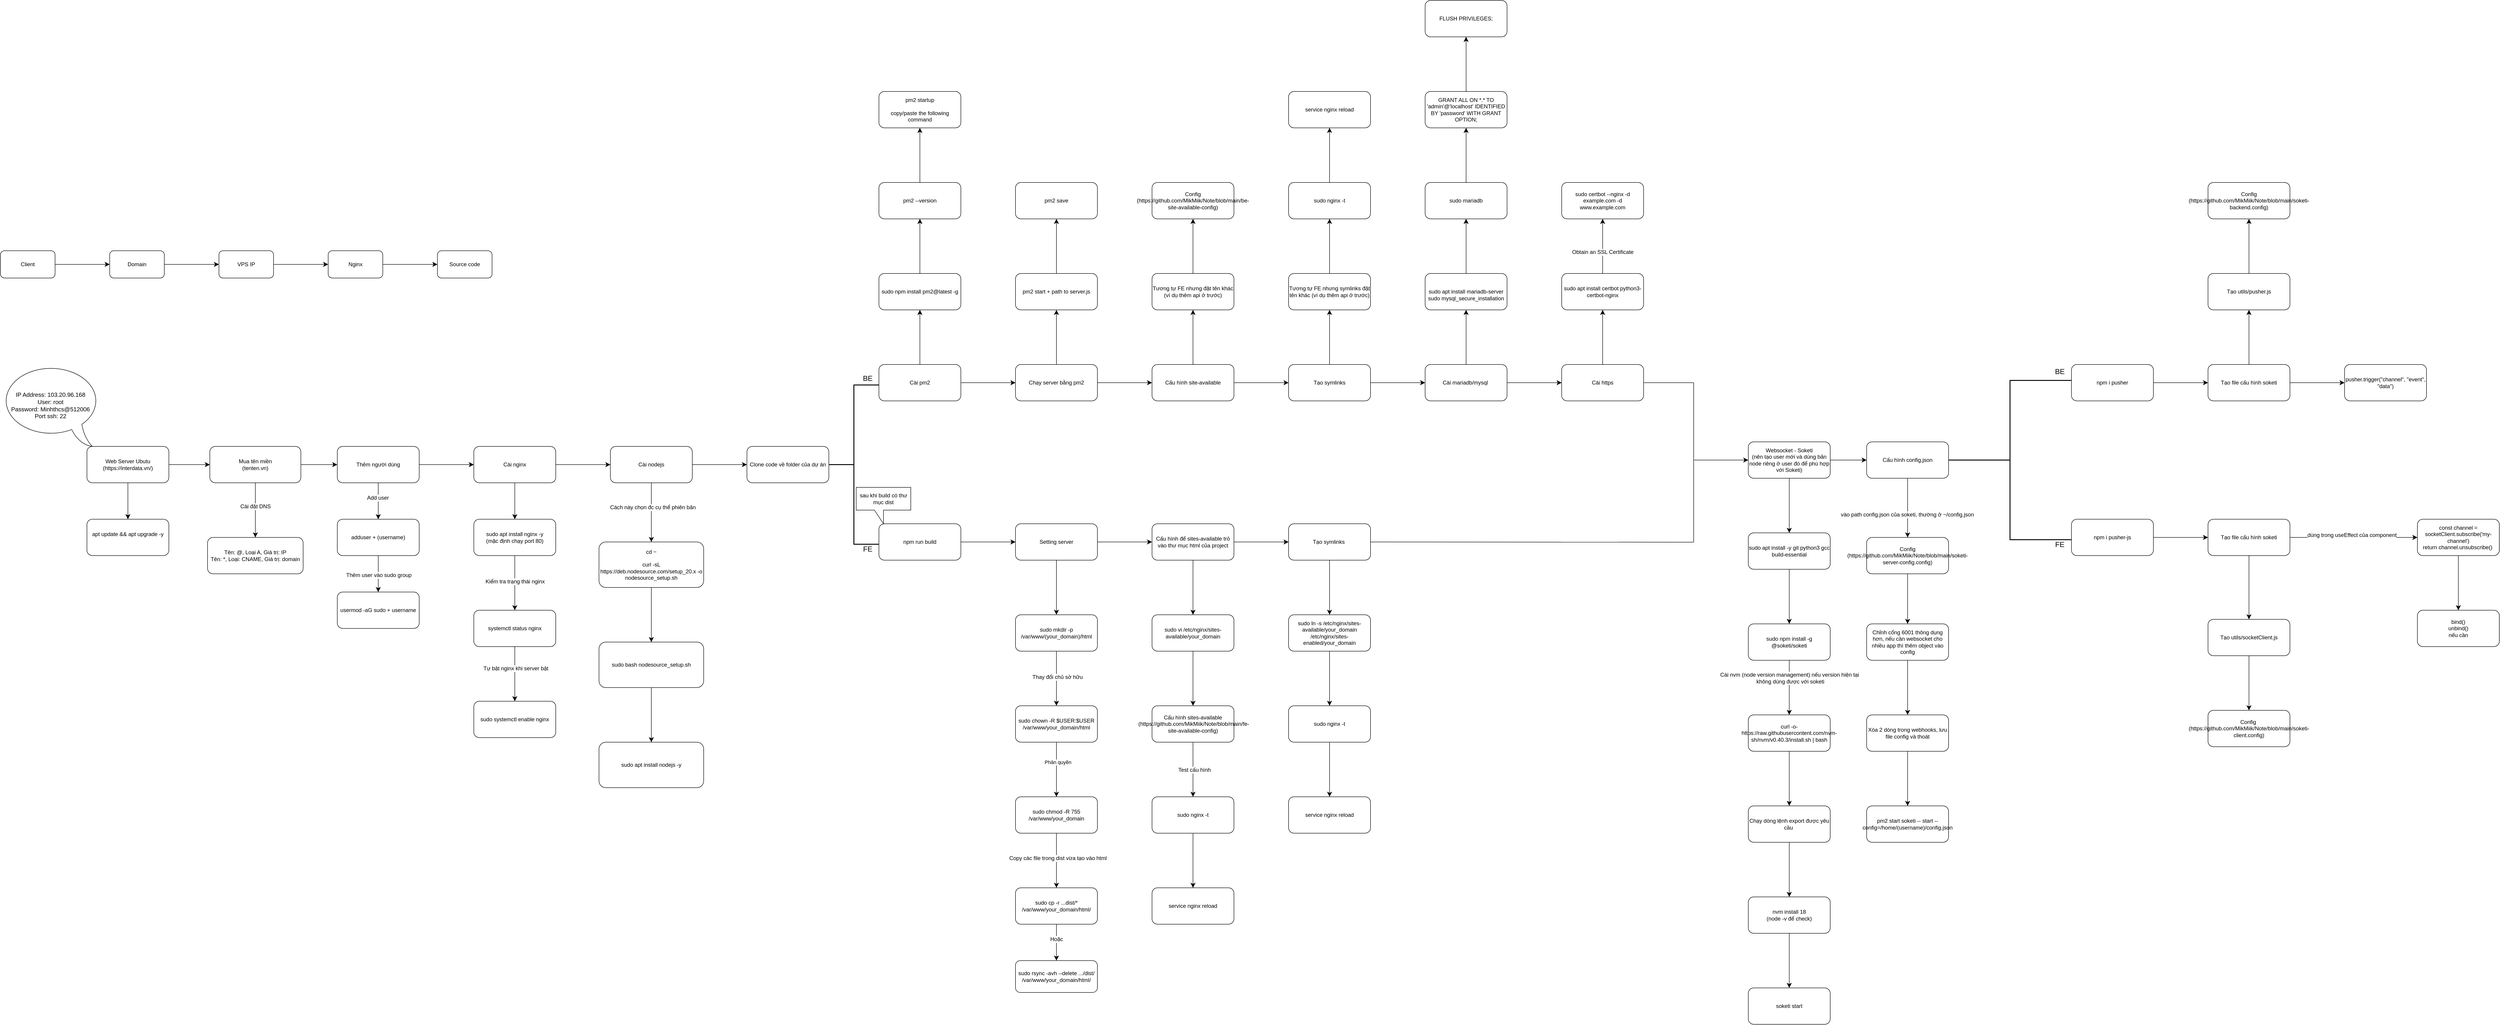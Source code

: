 <mxfile version="28.2.1">
  <diagram name="Page-1" id="KFySeo-iHbhWyOIlwdL9">
    <mxGraphModel dx="1097" dy="1709" grid="1" gridSize="10" guides="1" tooltips="1" connect="1" arrows="1" fold="1" page="1" pageScale="1" pageWidth="850" pageHeight="1100" math="0" shadow="0">
      <root>
        <mxCell id="0" />
        <mxCell id="1" parent="0" />
        <mxCell id="qXGo0zyAmWNF7QHiX-dI-6" style="edgeStyle=none;curved=1;rounded=0;orthogonalLoop=1;jettySize=auto;html=1;exitX=0;exitY=0.75;exitDx=0;exitDy=0;fontSize=12;startSize=8;endSize=8;" parent="1" edge="1">
          <mxGeometry relative="1" as="geometry">
            <mxPoint x="400" y="1570" as="sourcePoint" />
            <mxPoint x="400" y="1570" as="targetPoint" />
          </mxGeometry>
        </mxCell>
        <mxCell id="qXGo0zyAmWNF7QHiX-dI-7" style="edgeStyle=none;curved=1;rounded=0;orthogonalLoop=1;jettySize=auto;html=1;exitX=1;exitY=0.5;exitDx=0;exitDy=0;fontSize=12;startSize=8;endSize=8;" parent="1" source="qXGo0zyAmWNF7QHiX-dI-8" target="qXGo0zyAmWNF7QHiX-dI-14" edge="1">
          <mxGeometry relative="1" as="geometry" />
        </mxCell>
        <mxCell id="qXGo0zyAmWNF7QHiX-dI-8" value="Web Server Ubutu (https://interdata.vn/)" style="rounded=1;whiteSpace=wrap;html=1;" parent="1" vertex="1">
          <mxGeometry x="350" y="820" width="180" height="80" as="geometry" />
        </mxCell>
        <mxCell id="qXGo0zyAmWNF7QHiX-dI-9" value="IP Address: 103.20.96.168&lt;br&gt;User: root&lt;br&gt;Password: Minhthcs@512006&lt;br&gt;Port ssh: 22" style="shape=mxgraph.basic.oval_callout;align=center;labelPosition=center;verticalLabelPosition=middle;verticalAlign=middle;labelBackgroundColor=none;labelBorderColor=none;textShadow=0;whiteSpace=wrap;fontFamily=Helvetica;html=1;fontSize=13;horizontal=1;flipH=1;" parent="1" vertex="1">
          <mxGeometry x="160" y="640" width="220" height="180" as="geometry" />
        </mxCell>
        <mxCell id="qXGo0zyAmWNF7QHiX-dI-10" value="apt update &amp;amp;&amp;amp; apt upgrade -y&lt;div&gt;&lt;br&gt;&lt;/div&gt;" style="whiteSpace=wrap;html=1;rounded=1;glass=0;shadow=0;" parent="1" vertex="1">
          <mxGeometry x="350" y="980" width="180" height="80" as="geometry" />
        </mxCell>
        <mxCell id="qXGo0zyAmWNF7QHiX-dI-11" style="edgeStyle=none;curved=1;rounded=0;orthogonalLoop=1;jettySize=auto;html=1;exitX=1;exitY=0.5;exitDx=0;exitDy=0;entryX=0;entryY=0.5;entryDx=0;entryDy=0;fontSize=12;startSize=8;endSize=8;" parent="1" source="qXGo0zyAmWNF7QHiX-dI-14" target="qXGo0zyAmWNF7QHiX-dI-27" edge="1">
          <mxGeometry relative="1" as="geometry" />
        </mxCell>
        <mxCell id="qXGo0zyAmWNF7QHiX-dI-12" value="" style="edgeStyle=none;curved=1;rounded=0;orthogonalLoop=1;jettySize=auto;html=1;fontSize=12;startSize=8;endSize=8;" parent="1" source="qXGo0zyAmWNF7QHiX-dI-14" target="qXGo0zyAmWNF7QHiX-dI-59" edge="1">
          <mxGeometry relative="1" as="geometry" />
        </mxCell>
        <mxCell id="qXGo0zyAmWNF7QHiX-dI-13" value="Cài đặt DNS" style="edgeLabel;html=1;align=center;verticalAlign=middle;resizable=0;points=[];fontSize=12;" parent="qXGo0zyAmWNF7QHiX-dI-12" vertex="1" connectable="0">
          <mxGeometry x="-0.138" relative="1" as="geometry">
            <mxPoint as="offset" />
          </mxGeometry>
        </mxCell>
        <mxCell id="qXGo0zyAmWNF7QHiX-dI-14" value="Mua tên miền&lt;div&gt;(tenten.vn)&lt;/div&gt;" style="whiteSpace=wrap;html=1;rounded=1;" parent="1" vertex="1">
          <mxGeometry x="620" y="820" width="200" height="80" as="geometry" />
        </mxCell>
        <mxCell id="qXGo0zyAmWNF7QHiX-dI-15" value="" style="edgeStyle=none;curved=1;rounded=0;orthogonalLoop=1;jettySize=auto;html=1;fontSize=12;startSize=8;endSize=8;" parent="1" source="qXGo0zyAmWNF7QHiX-dI-16" target="qXGo0zyAmWNF7QHiX-dI-18" edge="1">
          <mxGeometry relative="1" as="geometry" />
        </mxCell>
        <mxCell id="qXGo0zyAmWNF7QHiX-dI-16" value="Client" style="rounded=1;whiteSpace=wrap;html=1;" parent="1" vertex="1">
          <mxGeometry x="160" y="390" width="120" height="60" as="geometry" />
        </mxCell>
        <mxCell id="qXGo0zyAmWNF7QHiX-dI-17" value="" style="edgeStyle=none;curved=1;rounded=0;orthogonalLoop=1;jettySize=auto;html=1;fontSize=12;startSize=8;endSize=8;" parent="1" source="qXGo0zyAmWNF7QHiX-dI-18" target="qXGo0zyAmWNF7QHiX-dI-20" edge="1">
          <mxGeometry relative="1" as="geometry" />
        </mxCell>
        <mxCell id="qXGo0zyAmWNF7QHiX-dI-18" value="Domain" style="whiteSpace=wrap;html=1;rounded=1;" parent="1" vertex="1">
          <mxGeometry x="400" y="390" width="120" height="60" as="geometry" />
        </mxCell>
        <mxCell id="qXGo0zyAmWNF7QHiX-dI-19" value="" style="edgeStyle=none;curved=1;rounded=0;orthogonalLoop=1;jettySize=auto;html=1;fontSize=12;startSize=8;endSize=8;" parent="1" source="qXGo0zyAmWNF7QHiX-dI-20" target="qXGo0zyAmWNF7QHiX-dI-22" edge="1">
          <mxGeometry relative="1" as="geometry" />
        </mxCell>
        <mxCell id="qXGo0zyAmWNF7QHiX-dI-20" value="VPS IP" style="whiteSpace=wrap;html=1;rounded=1;" parent="1" vertex="1">
          <mxGeometry x="640" y="390" width="120" height="60" as="geometry" />
        </mxCell>
        <mxCell id="qXGo0zyAmWNF7QHiX-dI-21" value="" style="edgeStyle=none;curved=1;rounded=0;orthogonalLoop=1;jettySize=auto;html=1;fontSize=12;startSize=8;endSize=8;" parent="1" source="qXGo0zyAmWNF7QHiX-dI-22" target="qXGo0zyAmWNF7QHiX-dI-23" edge="1">
          <mxGeometry relative="1" as="geometry" />
        </mxCell>
        <mxCell id="qXGo0zyAmWNF7QHiX-dI-22" value="Nginx" style="whiteSpace=wrap;html=1;rounded=1;" parent="1" vertex="1">
          <mxGeometry x="880" y="390" width="120" height="60" as="geometry" />
        </mxCell>
        <mxCell id="qXGo0zyAmWNF7QHiX-dI-23" value="Source code" style="whiteSpace=wrap;html=1;rounded=1;" parent="1" vertex="1">
          <mxGeometry x="1120" y="390" width="120" height="60" as="geometry" />
        </mxCell>
        <mxCell id="qXGo0zyAmWNF7QHiX-dI-24" value="" style="edgeStyle=none;curved=1;rounded=0;orthogonalLoop=1;jettySize=auto;html=1;fontSize=12;startSize=8;endSize=8;" parent="1" source="qXGo0zyAmWNF7QHiX-dI-27" target="qXGo0zyAmWNF7QHiX-dI-30" edge="1">
          <mxGeometry relative="1" as="geometry" />
        </mxCell>
        <mxCell id="qXGo0zyAmWNF7QHiX-dI-25" value="Add user" style="edgeLabel;html=1;align=center;verticalAlign=middle;resizable=0;points=[];fontSize=12;" parent="qXGo0zyAmWNF7QHiX-dI-24" vertex="1" connectable="0">
          <mxGeometry x="-0.17" y="-1" relative="1" as="geometry">
            <mxPoint as="offset" />
          </mxGeometry>
        </mxCell>
        <mxCell id="qXGo0zyAmWNF7QHiX-dI-26" value="" style="edgeStyle=none;curved=1;rounded=0;orthogonalLoop=1;jettySize=auto;html=1;fontSize=12;startSize=8;endSize=8;" parent="1" source="qXGo0zyAmWNF7QHiX-dI-27" target="qXGo0zyAmWNF7QHiX-dI-34" edge="1">
          <mxGeometry relative="1" as="geometry" />
        </mxCell>
        <mxCell id="qXGo0zyAmWNF7QHiX-dI-27" value="Thêm người dùng" style="rounded=1;whiteSpace=wrap;html=1;" parent="1" vertex="1">
          <mxGeometry x="900" y="820" width="180" height="80" as="geometry" />
        </mxCell>
        <mxCell id="qXGo0zyAmWNF7QHiX-dI-28" value="" style="edgeStyle=none;curved=1;rounded=0;orthogonalLoop=1;jettySize=auto;html=1;fontSize=12;startSize=8;endSize=8;" parent="1" source="qXGo0zyAmWNF7QHiX-dI-30" target="qXGo0zyAmWNF7QHiX-dI-31" edge="1">
          <mxGeometry relative="1" as="geometry" />
        </mxCell>
        <mxCell id="qXGo0zyAmWNF7QHiX-dI-29" value="Thêm user vào sudo group" style="edgeLabel;html=1;align=center;verticalAlign=middle;resizable=0;points=[];fontSize=12;" parent="qXGo0zyAmWNF7QHiX-dI-28" vertex="1" connectable="0">
          <mxGeometry x="0.077" y="1" relative="1" as="geometry">
            <mxPoint as="offset" />
          </mxGeometry>
        </mxCell>
        <mxCell id="qXGo0zyAmWNF7QHiX-dI-30" value="adduser + (username)" style="rounded=1;whiteSpace=wrap;html=1;" parent="1" vertex="1">
          <mxGeometry x="900" y="980" width="180" height="80" as="geometry" />
        </mxCell>
        <mxCell id="qXGo0zyAmWNF7QHiX-dI-31" value="usermod -aG sudo + username" style="rounded=1;whiteSpace=wrap;html=1;" parent="1" vertex="1">
          <mxGeometry x="900" y="1140" width="180" height="80" as="geometry" />
        </mxCell>
        <mxCell id="qXGo0zyAmWNF7QHiX-dI-32" value="" style="edgeStyle=none;curved=1;rounded=0;orthogonalLoop=1;jettySize=auto;html=1;fontSize=12;startSize=8;endSize=8;" parent="1" source="qXGo0zyAmWNF7QHiX-dI-34" target="qXGo0zyAmWNF7QHiX-dI-36" edge="1">
          <mxGeometry relative="1" as="geometry" />
        </mxCell>
        <mxCell id="qXGo0zyAmWNF7QHiX-dI-33" value="" style="edgeStyle=none;curved=1;rounded=0;orthogonalLoop=1;jettySize=auto;html=1;fontSize=12;startSize=8;endSize=8;" parent="1" source="qXGo0zyAmWNF7QHiX-dI-34" target="qXGo0zyAmWNF7QHiX-dI-39" edge="1">
          <mxGeometry relative="1" as="geometry" />
        </mxCell>
        <mxCell id="qXGo0zyAmWNF7QHiX-dI-34" value="Cài nginx" style="rounded=1;whiteSpace=wrap;html=1;" parent="1" vertex="1">
          <mxGeometry x="1200" y="820" width="180" height="80" as="geometry" />
        </mxCell>
        <mxCell id="qXGo0zyAmWNF7QHiX-dI-35" value="" style="edgeStyle=none;curved=1;rounded=0;orthogonalLoop=1;jettySize=auto;html=1;fontSize=12;startSize=8;endSize=8;" parent="1" source="qXGo0zyAmWNF7QHiX-dI-36" target="qXGo0zyAmWNF7QHiX-dI-51" edge="1">
          <mxGeometry relative="1" as="geometry" />
        </mxCell>
        <mxCell id="Udrxpl8e12mHpJj6cbQr-1" value="Kiểm tra trạng thái nginx&amp;nbsp;" style="edgeLabel;html=1;align=center;verticalAlign=middle;resizable=0;points=[];fontSize=12;" vertex="1" connectable="0" parent="qXGo0zyAmWNF7QHiX-dI-35">
          <mxGeometry x="-0.053" y="2" relative="1" as="geometry">
            <mxPoint as="offset" />
          </mxGeometry>
        </mxCell>
        <mxCell id="qXGo0zyAmWNF7QHiX-dI-36" value="sudo apt install nginx -y&lt;br&gt;(mặc định chạy port 80)" style="rounded=1;whiteSpace=wrap;html=1;" parent="1" vertex="1">
          <mxGeometry x="1200" y="980" width="180" height="80" as="geometry" />
        </mxCell>
        <mxCell id="qXGo0zyAmWNF7QHiX-dI-37" value="" style="edgeStyle=none;curved=1;rounded=0;orthogonalLoop=1;jettySize=auto;html=1;fontSize=12;startSize=8;endSize=8;" parent="1" source="qXGo0zyAmWNF7QHiX-dI-39" target="qXGo0zyAmWNF7QHiX-dI-42" edge="1">
          <mxGeometry relative="1" as="geometry" />
        </mxCell>
        <mxCell id="Udrxpl8e12mHpJj6cbQr-3" value="Cách này chọn đc cụ thể phiên bản" style="edgeLabel;html=1;align=center;verticalAlign=middle;resizable=0;points=[];fontSize=12;" vertex="1" connectable="0" parent="qXGo0zyAmWNF7QHiX-dI-37">
          <mxGeometry x="-0.178" y="3" relative="1" as="geometry">
            <mxPoint as="offset" />
          </mxGeometry>
        </mxCell>
        <mxCell id="qXGo0zyAmWNF7QHiX-dI-38" value="" style="edgeStyle=none;curved=1;rounded=0;orthogonalLoop=1;jettySize=auto;html=1;fontSize=12;startSize=8;endSize=8;" parent="1" source="qXGo0zyAmWNF7QHiX-dI-39" target="qXGo0zyAmWNF7QHiX-dI-46" edge="1">
          <mxGeometry relative="1" as="geometry" />
        </mxCell>
        <mxCell id="qXGo0zyAmWNF7QHiX-dI-39" value="Cài nodejs" style="rounded=1;whiteSpace=wrap;html=1;" parent="1" vertex="1">
          <mxGeometry x="1500" y="820" width="180" height="80" as="geometry" />
        </mxCell>
        <mxCell id="qXGo0zyAmWNF7QHiX-dI-40" style="edgeStyle=none;curved=1;rounded=0;orthogonalLoop=1;jettySize=auto;html=1;exitX=0.5;exitY=1;exitDx=0;exitDy=0;fontSize=12;startSize=8;endSize=8;entryX=0.5;entryY=0;entryDx=0;entryDy=0;" parent="1" source="qXGo0zyAmWNF7QHiX-dI-8" target="qXGo0zyAmWNF7QHiX-dI-10" edge="1">
          <mxGeometry relative="1" as="geometry">
            <mxPoint x="437" y="942" as="targetPoint" />
          </mxGeometry>
        </mxCell>
        <mxCell id="qXGo0zyAmWNF7QHiX-dI-41" value="" style="edgeStyle=none;curved=1;rounded=0;orthogonalLoop=1;jettySize=auto;html=1;fontSize=12;startSize=8;endSize=8;" parent="1" source="qXGo0zyAmWNF7QHiX-dI-42" target="qXGo0zyAmWNF7QHiX-dI-44" edge="1">
          <mxGeometry relative="1" as="geometry" />
        </mxCell>
        <mxCell id="qXGo0zyAmWNF7QHiX-dI-42" value="cd ~&#xa;&#xa;curl -sL https://deb.nodesource.com/setup_20.x -o nodesource_setup.sh" style="rounded=1;html=1;whiteSpace=wrap;align=center;verticalAlign=middle;" parent="1" vertex="1">
          <mxGeometry x="1475" y="1030" width="230" height="100" as="geometry" />
        </mxCell>
        <mxCell id="qXGo0zyAmWNF7QHiX-dI-43" value="" style="edgeStyle=none;curved=1;rounded=0;orthogonalLoop=1;jettySize=auto;html=1;fontSize=12;startSize=8;endSize=8;" parent="1" source="qXGo0zyAmWNF7QHiX-dI-44" target="qXGo0zyAmWNF7QHiX-dI-45" edge="1">
          <mxGeometry relative="1" as="geometry" />
        </mxCell>
        <mxCell id="qXGo0zyAmWNF7QHiX-dI-44" value="sudo bash nodesource_setup.sh" style="rounded=1;html=1;whiteSpace=wrap;align=center;verticalAlign=middle;" parent="1" vertex="1">
          <mxGeometry x="1475" y="1250" width="230" height="100" as="geometry" />
        </mxCell>
        <mxCell id="qXGo0zyAmWNF7QHiX-dI-45" value="sudo apt install nodejs -y" style="rounded=1;html=1;whiteSpace=wrap;align=center;verticalAlign=middle;" parent="1" vertex="1">
          <mxGeometry x="1475" y="1470" width="230" height="100" as="geometry" />
        </mxCell>
        <mxCell id="qXGo0zyAmWNF7QHiX-dI-46" value="Clone code về folder của dự án" style="rounded=1;whiteSpace=wrap;html=1;" parent="1" vertex="1">
          <mxGeometry x="1800" y="820" width="180" height="80" as="geometry" />
        </mxCell>
        <mxCell id="qXGo0zyAmWNF7QHiX-dI-47" value="" style="edgeStyle=none;curved=1;rounded=0;orthogonalLoop=1;jettySize=auto;html=1;fontSize=12;startSize=8;endSize=8;" parent="1" source="qXGo0zyAmWNF7QHiX-dI-48" target="qXGo0zyAmWNF7QHiX-dI-55" edge="1">
          <mxGeometry relative="1" as="geometry" />
        </mxCell>
        <mxCell id="qXGo0zyAmWNF7QHiX-dI-48" value="npm run build" style="rounded=1;whiteSpace=wrap;html=1;" parent="1" vertex="1">
          <mxGeometry x="2090" y="990" width="180" height="80" as="geometry" />
        </mxCell>
        <mxCell id="qXGo0zyAmWNF7QHiX-dI-49" value="sau khi build có thư mục dist" style="shape=callout;whiteSpace=wrap;html=1;perimeter=calloutPerimeter;flipH=1;" parent="1" vertex="1">
          <mxGeometry x="2040" y="910" width="120" height="80" as="geometry" />
        </mxCell>
        <mxCell id="qXGo0zyAmWNF7QHiX-dI-50" value="" style="edgeStyle=none;curved=1;rounded=0;orthogonalLoop=1;jettySize=auto;html=1;fontSize=12;startSize=8;endSize=8;" parent="1" source="qXGo0zyAmWNF7QHiX-dI-51" target="qXGo0zyAmWNF7QHiX-dI-52" edge="1">
          <mxGeometry relative="1" as="geometry" />
        </mxCell>
        <mxCell id="Udrxpl8e12mHpJj6cbQr-2" value="Tự bật nginx khi server bật" style="edgeLabel;html=1;align=center;verticalAlign=middle;resizable=0;points=[];fontSize=12;" vertex="1" connectable="0" parent="qXGo0zyAmWNF7QHiX-dI-50">
          <mxGeometry x="-0.197" y="2" relative="1" as="geometry">
            <mxPoint as="offset" />
          </mxGeometry>
        </mxCell>
        <mxCell id="qXGo0zyAmWNF7QHiX-dI-51" value="systemctl status nginx" style="rounded=1;whiteSpace=wrap;html=1;" parent="1" vertex="1">
          <mxGeometry x="1200" y="1180" width="180" height="80" as="geometry" />
        </mxCell>
        <mxCell id="qXGo0zyAmWNF7QHiX-dI-52" value="sudo systemctl enable nginx" style="rounded=1;whiteSpace=wrap;html=1;" parent="1" vertex="1">
          <mxGeometry x="1200" y="1380" width="180" height="80" as="geometry" />
        </mxCell>
        <mxCell id="qXGo0zyAmWNF7QHiX-dI-53" value="" style="edgeStyle=none;curved=1;rounded=0;orthogonalLoop=1;jettySize=auto;html=1;fontSize=12;startSize=8;endSize=8;" parent="1" source="qXGo0zyAmWNF7QHiX-dI-55" target="qXGo0zyAmWNF7QHiX-dI-58" edge="1">
          <mxGeometry relative="1" as="geometry" />
        </mxCell>
        <mxCell id="qXGo0zyAmWNF7QHiX-dI-54" value="" style="edgeStyle=none;curved=1;rounded=0;orthogonalLoop=1;jettySize=auto;html=1;fontSize=12;startSize=8;endSize=8;" parent="1" source="qXGo0zyAmWNF7QHiX-dI-55" target="qXGo0zyAmWNF7QHiX-dI-71" edge="1">
          <mxGeometry relative="1" as="geometry" />
        </mxCell>
        <mxCell id="qXGo0zyAmWNF7QHiX-dI-55" value="Setting server" style="rounded=1;whiteSpace=wrap;html=1;" parent="1" vertex="1">
          <mxGeometry x="2390" y="990" width="180" height="80" as="geometry" />
        </mxCell>
        <mxCell id="qXGo0zyAmWNF7QHiX-dI-56" value="" style="edgeStyle=none;curved=1;rounded=0;orthogonalLoop=1;jettySize=auto;html=1;fontSize=12;startSize=8;endSize=8;" parent="1" source="qXGo0zyAmWNF7QHiX-dI-58" target="qXGo0zyAmWNF7QHiX-dI-62" edge="1">
          <mxGeometry relative="1" as="geometry" />
        </mxCell>
        <mxCell id="qXGo0zyAmWNF7QHiX-dI-57" value="Thay đổi chủ sở hữu" style="edgeLabel;html=1;align=center;verticalAlign=middle;resizable=0;points=[];fontSize=12;" parent="qXGo0zyAmWNF7QHiX-dI-56" vertex="1" connectable="0">
          <mxGeometry x="-0.049" y="2" relative="1" as="geometry">
            <mxPoint as="offset" />
          </mxGeometry>
        </mxCell>
        <mxCell id="qXGo0zyAmWNF7QHiX-dI-58" value="sudo mkdir -p /var/www/(your_domain)/html" style="rounded=1;whiteSpace=wrap;html=1;" parent="1" vertex="1">
          <mxGeometry x="2390" y="1190" width="180" height="80" as="geometry" />
        </mxCell>
        <mxCell id="qXGo0zyAmWNF7QHiX-dI-59" value="Tên: @, Loại A, Giá trị: IP&lt;br&gt;Tên: *, Loại: CNAME, Giá trị: domain" style="whiteSpace=wrap;html=1;rounded=1;" parent="1" vertex="1">
          <mxGeometry x="615" y="1020" width="210" height="80" as="geometry" />
        </mxCell>
        <mxCell id="qXGo0zyAmWNF7QHiX-dI-60" value="" style="edgeStyle=none;curved=1;rounded=0;orthogonalLoop=1;jettySize=auto;html=1;fontSize=12;startSize=8;endSize=8;" parent="1" source="qXGo0zyAmWNF7QHiX-dI-62" target="qXGo0zyAmWNF7QHiX-dI-65" edge="1">
          <mxGeometry relative="1" as="geometry" />
        </mxCell>
        <mxCell id="qXGo0zyAmWNF7QHiX-dI-61" value="Phân quyền" style="edgeLabel;html=1;align=center;verticalAlign=middle;resizable=0;points=[];" parent="qXGo0zyAmWNF7QHiX-dI-60" vertex="1" connectable="0">
          <mxGeometry x="-0.271" y="3" relative="1" as="geometry">
            <mxPoint as="offset" />
          </mxGeometry>
        </mxCell>
        <mxCell id="qXGo0zyAmWNF7QHiX-dI-62" value="sudo chown -R $USER:$USER /var/www/your_domain/html" style="rounded=1;whiteSpace=wrap;html=1;" parent="1" vertex="1">
          <mxGeometry x="2390" y="1390" width="180" height="80" as="geometry" />
        </mxCell>
        <mxCell id="qXGo0zyAmWNF7QHiX-dI-63" value="" style="edgeStyle=none;curved=1;rounded=0;orthogonalLoop=1;jettySize=auto;html=1;fontSize=12;startSize=8;endSize=8;" parent="1" source="qXGo0zyAmWNF7QHiX-dI-65" target="qXGo0zyAmWNF7QHiX-dI-68" edge="1">
          <mxGeometry relative="1" as="geometry" />
        </mxCell>
        <mxCell id="qXGo0zyAmWNF7QHiX-dI-64" value="Copy các file trong dist vừa tạo vào html" style="edgeLabel;html=1;align=center;verticalAlign=middle;resizable=0;points=[];fontSize=12;" parent="qXGo0zyAmWNF7QHiX-dI-63" vertex="1" connectable="0">
          <mxGeometry x="-0.093" y="3" relative="1" as="geometry">
            <mxPoint as="offset" />
          </mxGeometry>
        </mxCell>
        <mxCell id="qXGo0zyAmWNF7QHiX-dI-65" value="sudo chmod -R 755 /var/www/your_domain" style="rounded=1;whiteSpace=wrap;html=1;" parent="1" vertex="1">
          <mxGeometry x="2390" y="1590" width="180" height="80" as="geometry" />
        </mxCell>
        <mxCell id="qXGo0zyAmWNF7QHiX-dI-66" style="edgeStyle=none;curved=1;rounded=0;orthogonalLoop=1;jettySize=auto;html=1;exitX=0.5;exitY=1;exitDx=0;exitDy=0;entryX=0.5;entryY=0;entryDx=0;entryDy=0;fontSize=12;startSize=8;endSize=8;" parent="1" source="qXGo0zyAmWNF7QHiX-dI-68" target="qXGo0zyAmWNF7QHiX-dI-119" edge="1">
          <mxGeometry relative="1" as="geometry" />
        </mxCell>
        <mxCell id="qXGo0zyAmWNF7QHiX-dI-67" value="Hoặc" style="edgeLabel;html=1;align=center;verticalAlign=middle;resizable=0;points=[];fontSize=12;" parent="qXGo0zyAmWNF7QHiX-dI-66" vertex="1" connectable="0">
          <mxGeometry x="-0.19" relative="1" as="geometry">
            <mxPoint as="offset" />
          </mxGeometry>
        </mxCell>
        <mxCell id="qXGo0zyAmWNF7QHiX-dI-68" value="sudo cp -r ...dist/* /var/www/your_domain/html/" style="rounded=1;whiteSpace=wrap;html=1;" parent="1" vertex="1">
          <mxGeometry x="2390" y="1790" width="180" height="80" as="geometry" />
        </mxCell>
        <mxCell id="qXGo0zyAmWNF7QHiX-dI-69" value="" style="edgeStyle=none;curved=1;rounded=0;orthogonalLoop=1;jettySize=auto;html=1;fontSize=12;startSize=8;endSize=8;" parent="1" source="qXGo0zyAmWNF7QHiX-dI-71" target="qXGo0zyAmWNF7QHiX-dI-73" edge="1">
          <mxGeometry relative="1" as="geometry" />
        </mxCell>
        <mxCell id="qXGo0zyAmWNF7QHiX-dI-70" value="" style="edgeStyle=none;curved=1;rounded=0;orthogonalLoop=1;jettySize=auto;html=1;fontSize=12;startSize=8;endSize=8;" parent="1" source="qXGo0zyAmWNF7QHiX-dI-71" target="qXGo0zyAmWNF7QHiX-dI-81" edge="1">
          <mxGeometry relative="1" as="geometry" />
        </mxCell>
        <mxCell id="qXGo0zyAmWNF7QHiX-dI-71" value="Cấu hình để sites-available trỏ vào thư mục html của project" style="rounded=1;whiteSpace=wrap;html=1;" parent="1" vertex="1">
          <mxGeometry x="2690" y="990" width="180" height="80" as="geometry" />
        </mxCell>
        <mxCell id="qXGo0zyAmWNF7QHiX-dI-72" value="" style="edgeStyle=none;curved=1;rounded=0;orthogonalLoop=1;jettySize=auto;html=1;fontSize=12;startSize=8;endSize=8;" parent="1" source="qXGo0zyAmWNF7QHiX-dI-73" target="qXGo0zyAmWNF7QHiX-dI-76" edge="1">
          <mxGeometry relative="1" as="geometry" />
        </mxCell>
        <mxCell id="qXGo0zyAmWNF7QHiX-dI-73" value="sudo vi /etc/nginx/sites-available/your_domain" style="rounded=1;whiteSpace=wrap;html=1;" parent="1" vertex="1">
          <mxGeometry x="2690" y="1190" width="180" height="80" as="geometry" />
        </mxCell>
        <mxCell id="qXGo0zyAmWNF7QHiX-dI-74" value="" style="edgeStyle=none;curved=1;rounded=0;orthogonalLoop=1;jettySize=auto;html=1;fontSize=12;startSize=8;endSize=8;" parent="1" source="qXGo0zyAmWNF7QHiX-dI-76" target="qXGo0zyAmWNF7QHiX-dI-78" edge="1">
          <mxGeometry relative="1" as="geometry" />
        </mxCell>
        <mxCell id="qXGo0zyAmWNF7QHiX-dI-75" value="Test cấu hình" style="edgeLabel;html=1;align=center;verticalAlign=middle;resizable=0;points=[];fontSize=12;" parent="qXGo0zyAmWNF7QHiX-dI-74" vertex="1" connectable="0">
          <mxGeometry x="0.018" y="3" relative="1" as="geometry">
            <mxPoint as="offset" />
          </mxGeometry>
        </mxCell>
        <mxCell id="qXGo0zyAmWNF7QHiX-dI-77" value="" style="edgeStyle=none;curved=1;rounded=0;orthogonalLoop=1;jettySize=auto;html=1;fontSize=12;startSize=8;endSize=8;" parent="1" source="qXGo0zyAmWNF7QHiX-dI-78" target="qXGo0zyAmWNF7QHiX-dI-79" edge="1">
          <mxGeometry relative="1" as="geometry" />
        </mxCell>
        <mxCell id="qXGo0zyAmWNF7QHiX-dI-78" value="sudo nginx -t" style="rounded=1;whiteSpace=wrap;html=1;" parent="1" vertex="1">
          <mxGeometry x="2690" y="1590" width="180" height="80" as="geometry" />
        </mxCell>
        <mxCell id="qXGo0zyAmWNF7QHiX-dI-79" value="service nginx reload" style="rounded=1;whiteSpace=wrap;html=1;" parent="1" vertex="1">
          <mxGeometry x="2690" y="1790" width="180" height="80" as="geometry" />
        </mxCell>
        <mxCell id="qXGo0zyAmWNF7QHiX-dI-80" value="" style="edgeStyle=none;curved=1;rounded=0;orthogonalLoop=1;jettySize=auto;html=1;fontSize=12;startSize=8;endSize=8;" parent="1" source="qXGo0zyAmWNF7QHiX-dI-81" target="qXGo0zyAmWNF7QHiX-dI-83" edge="1">
          <mxGeometry relative="1" as="geometry" />
        </mxCell>
        <mxCell id="Udrxpl8e12mHpJj6cbQr-22" style="edgeStyle=none;curved=1;rounded=0;orthogonalLoop=1;jettySize=auto;html=1;exitX=1;exitY=0.5;exitDx=0;exitDy=0;fontSize=12;startSize=8;endSize=8;endArrow=none;endFill=0;" edge="1" parent="1" source="qXGo0zyAmWNF7QHiX-dI-81">
          <mxGeometry relative="1" as="geometry">
            <mxPoint x="3880" y="1030.538" as="targetPoint" />
          </mxGeometry>
        </mxCell>
        <mxCell id="qXGo0zyAmWNF7QHiX-dI-81" value="Tạo symlinks " style="rounded=1;whiteSpace=wrap;html=1;" parent="1" vertex="1">
          <mxGeometry x="2990" y="990" width="180" height="80" as="geometry" />
        </mxCell>
        <mxCell id="qXGo0zyAmWNF7QHiX-dI-82" value="" style="edgeStyle=none;curved=1;rounded=0;orthogonalLoop=1;jettySize=auto;html=1;fontSize=12;startSize=8;endSize=8;" parent="1" source="qXGo0zyAmWNF7QHiX-dI-83" target="qXGo0zyAmWNF7QHiX-dI-85" edge="1">
          <mxGeometry relative="1" as="geometry" />
        </mxCell>
        <mxCell id="qXGo0zyAmWNF7QHiX-dI-83" value="sudo ln -s /etc/nginx/sites-available/your_domain /etc/nginx/sites-enabled/your_domain" style="rounded=1;whiteSpace=wrap;html=1;" parent="1" vertex="1">
          <mxGeometry x="2990" y="1190" width="180" height="80" as="geometry" />
        </mxCell>
        <mxCell id="qXGo0zyAmWNF7QHiX-dI-84" value="" style="edgeStyle=none;curved=1;rounded=0;orthogonalLoop=1;jettySize=auto;html=1;fontSize=12;startSize=8;endSize=8;" parent="1" source="qXGo0zyAmWNF7QHiX-dI-85" target="qXGo0zyAmWNF7QHiX-dI-86" edge="1">
          <mxGeometry relative="1" as="geometry" />
        </mxCell>
        <mxCell id="qXGo0zyAmWNF7QHiX-dI-85" value="sudo nginx -t" style="rounded=1;whiteSpace=wrap;html=1;" parent="1" vertex="1">
          <mxGeometry x="2990" y="1390" width="180" height="80" as="geometry" />
        </mxCell>
        <mxCell id="qXGo0zyAmWNF7QHiX-dI-86" value="service nginx reload" style="rounded=1;whiteSpace=wrap;html=1;" parent="1" vertex="1">
          <mxGeometry x="2990" y="1590" width="180" height="80" as="geometry" />
        </mxCell>
        <mxCell id="qXGo0zyAmWNF7QHiX-dI-87" value="" style="edgeStyle=none;curved=1;rounded=0;orthogonalLoop=1;jettySize=auto;html=1;fontSize=12;startSize=8;endSize=8;" parent="1" source="qXGo0zyAmWNF7QHiX-dI-89" target="qXGo0zyAmWNF7QHiX-dI-94" edge="1">
          <mxGeometry relative="1" as="geometry" />
        </mxCell>
        <mxCell id="qXGo0zyAmWNF7QHiX-dI-88" value="" style="edgeStyle=none;curved=1;rounded=0;orthogonalLoop=1;jettySize=auto;html=1;fontSize=12;startSize=8;endSize=8;" parent="1" source="qXGo0zyAmWNF7QHiX-dI-89" target="qXGo0zyAmWNF7QHiX-dI-100" edge="1">
          <mxGeometry relative="1" as="geometry" />
        </mxCell>
        <mxCell id="qXGo0zyAmWNF7QHiX-dI-89" value="Cài pm2" style="rounded=1;whiteSpace=wrap;html=1;" parent="1" vertex="1">
          <mxGeometry x="2090" y="640" width="180" height="80" as="geometry" />
        </mxCell>
        <mxCell id="qXGo0zyAmWNF7QHiX-dI-90" value="" style="strokeWidth=2;html=1;shape=mxgraph.flowchart.annotation_2;align=left;labelPosition=right;pointerEvents=1;" parent="1" vertex="1">
          <mxGeometry x="1980" y="685" width="110" height="350" as="geometry" />
        </mxCell>
        <mxCell id="qXGo0zyAmWNF7QHiX-dI-91" value="BE" style="text;html=1;align=center;verticalAlign=middle;resizable=0;points=[];autosize=1;strokeColor=none;fillColor=none;fontSize=16;" parent="1" vertex="1">
          <mxGeometry x="2045" y="655" width="40" height="30" as="geometry" />
        </mxCell>
        <mxCell id="qXGo0zyAmWNF7QHiX-dI-92" value="FE" style="text;html=1;align=center;verticalAlign=middle;resizable=0;points=[];autosize=1;strokeColor=none;fillColor=none;fontSize=16;" parent="1" vertex="1">
          <mxGeometry x="2045" y="1030" width="40" height="30" as="geometry" />
        </mxCell>
        <mxCell id="qXGo0zyAmWNF7QHiX-dI-93" value="" style="edgeStyle=none;curved=1;rounded=0;orthogonalLoop=1;jettySize=auto;html=1;fontSize=12;startSize=8;endSize=8;" parent="1" source="qXGo0zyAmWNF7QHiX-dI-94" target="qXGo0zyAmWNF7QHiX-dI-96" edge="1">
          <mxGeometry relative="1" as="geometry" />
        </mxCell>
        <mxCell id="qXGo0zyAmWNF7QHiX-dI-94" value="sudo npm install pm2@latest -g" style="rounded=1;whiteSpace=wrap;html=1;" parent="1" vertex="1">
          <mxGeometry x="2090" y="440" width="180" height="80" as="geometry" />
        </mxCell>
        <mxCell id="qXGo0zyAmWNF7QHiX-dI-95" value="" style="edgeStyle=none;curved=1;rounded=0;orthogonalLoop=1;jettySize=auto;html=1;fontSize=12;startSize=8;endSize=8;" parent="1" source="qXGo0zyAmWNF7QHiX-dI-96" target="qXGo0zyAmWNF7QHiX-dI-97" edge="1">
          <mxGeometry relative="1" as="geometry" />
        </mxCell>
        <mxCell id="qXGo0zyAmWNF7QHiX-dI-96" value="pm2 --version" style="rounded=1;whiteSpace=wrap;html=1;" parent="1" vertex="1">
          <mxGeometry x="2090" y="240" width="180" height="80" as="geometry" />
        </mxCell>
        <mxCell id="qXGo0zyAmWNF7QHiX-dI-97" value="pm2 startup&lt;br&gt;&lt;br&gt;copy/paste the following command" style="rounded=1;whiteSpace=wrap;html=1;" parent="1" vertex="1">
          <mxGeometry x="2090" y="40" width="180" height="80" as="geometry" />
        </mxCell>
        <mxCell id="qXGo0zyAmWNF7QHiX-dI-98" value="" style="edgeStyle=none;curved=1;rounded=0;orthogonalLoop=1;jettySize=auto;html=1;fontSize=12;startSize=8;endSize=8;" parent="1" source="qXGo0zyAmWNF7QHiX-dI-100" target="qXGo0zyAmWNF7QHiX-dI-102" edge="1">
          <mxGeometry relative="1" as="geometry" />
        </mxCell>
        <mxCell id="qXGo0zyAmWNF7QHiX-dI-99" value="" style="edgeStyle=none;curved=1;rounded=0;orthogonalLoop=1;jettySize=auto;html=1;fontSize=12;startSize=8;endSize=8;" parent="1" source="qXGo0zyAmWNF7QHiX-dI-100" target="qXGo0zyAmWNF7QHiX-dI-105" edge="1">
          <mxGeometry relative="1" as="geometry" />
        </mxCell>
        <mxCell id="qXGo0zyAmWNF7QHiX-dI-100" value="Chạy server bằng pm2" style="rounded=1;whiteSpace=wrap;html=1;" parent="1" vertex="1">
          <mxGeometry x="2390" y="640" width="180" height="80" as="geometry" />
        </mxCell>
        <mxCell id="qXGo0zyAmWNF7QHiX-dI-101" value="" style="edgeStyle=none;curved=1;rounded=0;orthogonalLoop=1;jettySize=auto;html=1;fontSize=12;startSize=8;endSize=8;" parent="1" source="qXGo0zyAmWNF7QHiX-dI-102" target="qXGo0zyAmWNF7QHiX-dI-106" edge="1">
          <mxGeometry relative="1" as="geometry" />
        </mxCell>
        <mxCell id="qXGo0zyAmWNF7QHiX-dI-102" value="pm2 start + path to server.js" style="rounded=1;whiteSpace=wrap;html=1;" parent="1" vertex="1">
          <mxGeometry x="2390" y="440" width="180" height="80" as="geometry" />
        </mxCell>
        <mxCell id="qXGo0zyAmWNF7QHiX-dI-103" value="" style="edgeStyle=none;curved=1;rounded=0;orthogonalLoop=1;jettySize=auto;html=1;fontSize=12;startSize=8;endSize=8;" parent="1" source="qXGo0zyAmWNF7QHiX-dI-105" target="qXGo0zyAmWNF7QHiX-dI-108" edge="1">
          <mxGeometry relative="1" as="geometry" />
        </mxCell>
        <mxCell id="qXGo0zyAmWNF7QHiX-dI-104" value="" style="edgeStyle=none;curved=1;rounded=0;orthogonalLoop=1;jettySize=auto;html=1;fontSize=12;startSize=8;endSize=8;" parent="1" source="qXGo0zyAmWNF7QHiX-dI-105" target="qXGo0zyAmWNF7QHiX-dI-112" edge="1">
          <mxGeometry relative="1" as="geometry" />
        </mxCell>
        <mxCell id="qXGo0zyAmWNF7QHiX-dI-105" value="Cấu hình site-available" style="rounded=1;whiteSpace=wrap;html=1;" parent="1" vertex="1">
          <mxGeometry x="2690" y="640" width="180" height="80" as="geometry" />
        </mxCell>
        <mxCell id="qXGo0zyAmWNF7QHiX-dI-106" value="pm2 save" style="rounded=1;whiteSpace=wrap;html=1;" parent="1" vertex="1">
          <mxGeometry x="2390" y="240" width="180" height="80" as="geometry" />
        </mxCell>
        <mxCell id="qXGo0zyAmWNF7QHiX-dI-107" value="" style="edgeStyle=none;curved=1;rounded=0;orthogonalLoop=1;jettySize=auto;html=1;fontSize=12;startSize=8;endSize=8;" parent="1" source="qXGo0zyAmWNF7QHiX-dI-108" target="qXGo0zyAmWNF7QHiX-dI-109" edge="1">
          <mxGeometry relative="1" as="geometry" />
        </mxCell>
        <mxCell id="qXGo0zyAmWNF7QHiX-dI-108" value="Tương tự FE nhưng đặt tên khác (ví dụ thêm api ở trước)" style="rounded=1;whiteSpace=wrap;html=1;" parent="1" vertex="1">
          <mxGeometry x="2690" y="440" width="180" height="80" as="geometry" />
        </mxCell>
        <mxCell id="qXGo0zyAmWNF7QHiX-dI-109" value="Config (https://github.com/MikMiik/Note/blob/main/be-site-available-config)" style="rounded=1;whiteSpace=wrap;html=1;" parent="1" vertex="1">
          <mxGeometry x="2690" y="240" width="180" height="80" as="geometry" />
        </mxCell>
        <mxCell id="qXGo0zyAmWNF7QHiX-dI-110" style="edgeStyle=none;curved=1;rounded=0;orthogonalLoop=1;jettySize=auto;html=1;exitX=0.5;exitY=0;exitDx=0;exitDy=0;entryX=0.5;entryY=1;entryDx=0;entryDy=0;fontSize=12;startSize=8;endSize=8;" parent="1" source="qXGo0zyAmWNF7QHiX-dI-112" target="qXGo0zyAmWNF7QHiX-dI-114" edge="1">
          <mxGeometry relative="1" as="geometry" />
        </mxCell>
        <mxCell id="qXGo0zyAmWNF7QHiX-dI-111" value="" style="edgeStyle=none;curved=1;rounded=0;orthogonalLoop=1;jettySize=auto;html=1;fontSize=12;startSize=8;endSize=8;" parent="1" source="qXGo0zyAmWNF7QHiX-dI-112" target="qXGo0zyAmWNF7QHiX-dI-118" edge="1">
          <mxGeometry relative="1" as="geometry" />
        </mxCell>
        <mxCell id="qXGo0zyAmWNF7QHiX-dI-112" value="Tạo symlinks" style="rounded=1;whiteSpace=wrap;html=1;" parent="1" vertex="1">
          <mxGeometry x="2990" y="640" width="180" height="80" as="geometry" />
        </mxCell>
        <mxCell id="qXGo0zyAmWNF7QHiX-dI-113" value="" style="edgeStyle=none;curved=1;rounded=0;orthogonalLoop=1;jettySize=auto;html=1;fontSize=12;startSize=8;endSize=8;" parent="1" source="qXGo0zyAmWNF7QHiX-dI-114" target="qXGo0zyAmWNF7QHiX-dI-116" edge="1">
          <mxGeometry relative="1" as="geometry" />
        </mxCell>
        <mxCell id="qXGo0zyAmWNF7QHiX-dI-114" value="Tương tự FE nhưng symlinks đặt tên khác (ví dụ thêm api ở trước)" style="rounded=1;whiteSpace=wrap;html=1;" parent="1" vertex="1">
          <mxGeometry x="2990" y="440" width="180" height="80" as="geometry" />
        </mxCell>
        <mxCell id="qXGo0zyAmWNF7QHiX-dI-115" value="" style="edgeStyle=none;curved=1;rounded=0;orthogonalLoop=1;jettySize=auto;html=1;fontSize=12;startSize=8;endSize=8;" parent="1" source="qXGo0zyAmWNF7QHiX-dI-116" target="qXGo0zyAmWNF7QHiX-dI-117" edge="1">
          <mxGeometry relative="1" as="geometry" />
        </mxCell>
        <mxCell id="qXGo0zyAmWNF7QHiX-dI-116" value="sudo nginx -t" style="rounded=1;whiteSpace=wrap;html=1;" parent="1" vertex="1">
          <mxGeometry x="2990" y="240" width="180" height="80" as="geometry" />
        </mxCell>
        <mxCell id="qXGo0zyAmWNF7QHiX-dI-117" value="service nginx reload" style="rounded=1;whiteSpace=wrap;html=1;" parent="1" vertex="1">
          <mxGeometry x="2990" y="40" width="180" height="80" as="geometry" />
        </mxCell>
        <mxCell id="Udrxpl8e12mHpJj6cbQr-6" value="" style="edgeStyle=none;curved=1;rounded=0;orthogonalLoop=1;jettySize=auto;html=1;fontSize=12;startSize=8;endSize=8;" edge="1" parent="1" source="qXGo0zyAmWNF7QHiX-dI-118" target="Udrxpl8e12mHpJj6cbQr-5">
          <mxGeometry relative="1" as="geometry" />
        </mxCell>
        <mxCell id="Udrxpl8e12mHpJj6cbQr-14" value="" style="edgeStyle=none;curved=1;rounded=0;orthogonalLoop=1;jettySize=auto;html=1;fontSize=12;startSize=8;endSize=8;" edge="1" parent="1" source="qXGo0zyAmWNF7QHiX-dI-118" target="Udrxpl8e12mHpJj6cbQr-13">
          <mxGeometry relative="1" as="geometry" />
        </mxCell>
        <mxCell id="qXGo0zyAmWNF7QHiX-dI-118" value="Cài mariadb/mysql&amp;nbsp;" style="rounded=1;whiteSpace=wrap;html=1;" parent="1" vertex="1">
          <mxGeometry x="3290" y="640" width="180" height="80" as="geometry" />
        </mxCell>
        <mxCell id="qXGo0zyAmWNF7QHiX-dI-119" value="sudo rsync -avh --delete .../dist/ /var/www/your_domain/html/" style="whiteSpace=wrap;html=1;rounded=1;" parent="1" vertex="1">
          <mxGeometry x="2390" y="1950" width="180" height="70" as="geometry" />
        </mxCell>
        <mxCell id="qXGo0zyAmWNF7QHiX-dI-76" value="Cấu hình sites-available&lt;br&gt;&amp;nbsp;(https://github.com/MikMiik/Note/blob/main/fe-site-available-config)" style="rounded=1;fillColor=default;html=1;whiteSpace=wrap;" parent="1" vertex="1">
          <mxGeometry x="2690" y="1390" width="180" height="80" as="geometry" />
        </mxCell>
        <mxCell id="Udrxpl8e12mHpJj6cbQr-8" value="" style="edgeStyle=none;curved=1;rounded=0;orthogonalLoop=1;jettySize=auto;html=1;fontSize=12;startSize=8;endSize=8;" edge="1" parent="1" source="Udrxpl8e12mHpJj6cbQr-5" target="Udrxpl8e12mHpJj6cbQr-7">
          <mxGeometry relative="1" as="geometry" />
        </mxCell>
        <mxCell id="Udrxpl8e12mHpJj6cbQr-5" value="&lt;br&gt;sudo apt install mariadb-server&lt;br&gt;sudo mysql_secure_installation" style="rounded=1;whiteSpace=wrap;html=1;" vertex="1" parent="1">
          <mxGeometry x="3290" y="440" width="180" height="80" as="geometry" />
        </mxCell>
        <mxCell id="Udrxpl8e12mHpJj6cbQr-10" value="" style="edgeStyle=none;curved=1;rounded=0;orthogonalLoop=1;jettySize=auto;html=1;fontSize=12;startSize=8;endSize=8;" edge="1" parent="1" source="Udrxpl8e12mHpJj6cbQr-7" target="Udrxpl8e12mHpJj6cbQr-9">
          <mxGeometry relative="1" as="geometry" />
        </mxCell>
        <mxCell id="Udrxpl8e12mHpJj6cbQr-7" value="sudo mariadb" style="rounded=1;whiteSpace=wrap;html=1;" vertex="1" parent="1">
          <mxGeometry x="3290" y="240" width="180" height="80" as="geometry" />
        </mxCell>
        <mxCell id="Udrxpl8e12mHpJj6cbQr-12" value="" style="edgeStyle=none;curved=1;rounded=0;orthogonalLoop=1;jettySize=auto;html=1;fontSize=12;startSize=8;endSize=8;" edge="1" parent="1" source="Udrxpl8e12mHpJj6cbQr-9" target="Udrxpl8e12mHpJj6cbQr-11">
          <mxGeometry relative="1" as="geometry" />
        </mxCell>
        <mxCell id="Udrxpl8e12mHpJj6cbQr-9" value="GRANT ALL ON *.* TO &#39;admin&#39;@&#39;localhost&#39; IDENTIFIED BY &#39;password&#39; WITH GRANT OPTION;" style="rounded=1;whiteSpace=wrap;html=1;" vertex="1" parent="1">
          <mxGeometry x="3290" y="40" width="180" height="80" as="geometry" />
        </mxCell>
        <mxCell id="Udrxpl8e12mHpJj6cbQr-11" value="FLUSH PRIVILEGES;" style="rounded=1;whiteSpace=wrap;html=1;" vertex="1" parent="1">
          <mxGeometry x="3290" y="-160" width="180" height="80" as="geometry" />
        </mxCell>
        <mxCell id="Udrxpl8e12mHpJj6cbQr-16" value="" style="edgeStyle=none;curved=1;rounded=0;orthogonalLoop=1;jettySize=auto;html=1;fontSize=12;startSize=8;endSize=8;" edge="1" parent="1" source="Udrxpl8e12mHpJj6cbQr-13" target="Udrxpl8e12mHpJj6cbQr-15">
          <mxGeometry relative="1" as="geometry" />
        </mxCell>
        <mxCell id="Udrxpl8e12mHpJj6cbQr-25" style="edgeStyle=none;curved=1;rounded=0;orthogonalLoop=1;jettySize=auto;html=1;exitX=1;exitY=0.5;exitDx=0;exitDy=0;fontSize=12;startSize=8;endSize=8;endArrow=none;endFill=0;" edge="1" parent="1" source="Udrxpl8e12mHpJj6cbQr-13">
          <mxGeometry relative="1" as="geometry">
            <mxPoint x="3880" y="680" as="targetPoint" />
          </mxGeometry>
        </mxCell>
        <mxCell id="Udrxpl8e12mHpJj6cbQr-13" value="Cài https" style="rounded=1;whiteSpace=wrap;html=1;" vertex="1" parent="1">
          <mxGeometry x="3590" y="640" width="180" height="80" as="geometry" />
        </mxCell>
        <mxCell id="Udrxpl8e12mHpJj6cbQr-18" value="" style="edgeStyle=none;curved=1;rounded=0;orthogonalLoop=1;jettySize=auto;html=1;fontSize=12;startSize=8;endSize=8;" edge="1" parent="1" source="Udrxpl8e12mHpJj6cbQr-15" target="Udrxpl8e12mHpJj6cbQr-17">
          <mxGeometry relative="1" as="geometry" />
        </mxCell>
        <mxCell id="Udrxpl8e12mHpJj6cbQr-19" value="Obtain an SSL Certificate" style="edgeLabel;html=1;align=center;verticalAlign=middle;resizable=0;points=[];fontSize=12;" vertex="1" connectable="0" parent="Udrxpl8e12mHpJj6cbQr-18">
          <mxGeometry x="-0.206" relative="1" as="geometry">
            <mxPoint as="offset" />
          </mxGeometry>
        </mxCell>
        <mxCell id="Udrxpl8e12mHpJj6cbQr-15" value="sudo apt install certbot python3-certbot-nginx" style="rounded=1;whiteSpace=wrap;html=1;" vertex="1" parent="1">
          <mxGeometry x="3590" y="440" width="180" height="80" as="geometry" />
        </mxCell>
        <mxCell id="Udrxpl8e12mHpJj6cbQr-17" value="sudo certbot --nginx -d example.com -d www.example.com" style="rounded=1;whiteSpace=wrap;html=1;" vertex="1" parent="1">
          <mxGeometry x="3590" y="240" width="180" height="80" as="geometry" />
        </mxCell>
        <mxCell id="Udrxpl8e12mHpJj6cbQr-26" value="" style="endArrow=none;html=1;rounded=0;fontSize=12;startSize=8;endSize=8;curved=1;strokeColor=default;" edge="1" parent="1">
          <mxGeometry width="50" height="50" relative="1" as="geometry">
            <mxPoint x="3880" y="1030" as="sourcePoint" />
            <mxPoint x="3880" y="680" as="targetPoint" />
          </mxGeometry>
        </mxCell>
        <mxCell id="Udrxpl8e12mHpJj6cbQr-27" value="" style="endArrow=classic;html=1;rounded=0;fontSize=12;startSize=8;endSize=8;curved=1;entryX=0;entryY=0.5;entryDx=0;entryDy=0;" edge="1" parent="1" target="Udrxpl8e12mHpJj6cbQr-28">
          <mxGeometry width="50" height="50" relative="1" as="geometry">
            <mxPoint x="3880" y="850" as="sourcePoint" />
            <mxPoint x="3930" y="850" as="targetPoint" />
          </mxGeometry>
        </mxCell>
        <mxCell id="Udrxpl8e12mHpJj6cbQr-34" value="" style="edgeStyle=none;curved=1;rounded=0;orthogonalLoop=1;jettySize=auto;html=1;fontSize=12;startSize=8;endSize=8;" edge="1" parent="1" source="Udrxpl8e12mHpJj6cbQr-28" target="Udrxpl8e12mHpJj6cbQr-33">
          <mxGeometry relative="1" as="geometry" />
        </mxCell>
        <mxCell id="Udrxpl8e12mHpJj6cbQr-68" style="edgeStyle=none;curved=1;rounded=0;orthogonalLoop=1;jettySize=auto;html=1;exitX=1;exitY=0.5;exitDx=0;exitDy=0;entryX=0;entryY=0.5;entryDx=0;entryDy=0;fontSize=12;startSize=8;endSize=8;" edge="1" parent="1" source="Udrxpl8e12mHpJj6cbQr-28" target="Udrxpl8e12mHpJj6cbQr-30">
          <mxGeometry relative="1" as="geometry" />
        </mxCell>
        <mxCell id="Udrxpl8e12mHpJj6cbQr-28" value="Websocket - Soketi&lt;br&gt;(nên tạo user mới và dùng bản node riêng ở user đó để phù hợp với Soketi)" style="rounded=1;whiteSpace=wrap;html=1;" vertex="1" parent="1">
          <mxGeometry x="4000" y="810" width="180" height="80" as="geometry" />
        </mxCell>
        <mxCell id="Udrxpl8e12mHpJj6cbQr-29" value="" style="strokeWidth=2;html=1;shape=mxgraph.flowchart.annotation_2;align=left;labelPosition=right;pointerEvents=1;" vertex="1" parent="1">
          <mxGeometry x="4440" y="675" width="270" height="350" as="geometry" />
        </mxCell>
        <mxCell id="Udrxpl8e12mHpJj6cbQr-49" value="" style="edgeStyle=none;curved=1;rounded=0;orthogonalLoop=1;jettySize=auto;html=1;fontSize=12;startSize=8;endSize=8;" edge="1" parent="1" source="Udrxpl8e12mHpJj6cbQr-30" target="Udrxpl8e12mHpJj6cbQr-48">
          <mxGeometry relative="1" as="geometry" />
        </mxCell>
        <mxCell id="Udrxpl8e12mHpJj6cbQr-50" value="vào path config.json của soketi, thường ở ~/config.json" style="edgeLabel;html=1;align=center;verticalAlign=middle;resizable=0;points=[];fontSize=12;" vertex="1" connectable="0" parent="Udrxpl8e12mHpJj6cbQr-49">
          <mxGeometry x="0.233" y="-1" relative="1" as="geometry">
            <mxPoint as="offset" />
          </mxGeometry>
        </mxCell>
        <mxCell id="Udrxpl8e12mHpJj6cbQr-30" value="Cấu hình config,json" style="rounded=1;whiteSpace=wrap;html=1;" vertex="1" parent="1">
          <mxGeometry x="4260" y="810" width="180" height="80" as="geometry" />
        </mxCell>
        <mxCell id="Udrxpl8e12mHpJj6cbQr-31" value="BE" style="text;html=1;align=center;verticalAlign=middle;resizable=0;points=[];autosize=1;strokeColor=none;fillColor=none;fontSize=16;" vertex="1" parent="1">
          <mxGeometry x="4664" y="640" width="40" height="30" as="geometry" />
        </mxCell>
        <mxCell id="Udrxpl8e12mHpJj6cbQr-32" value="FE" style="text;html=1;align=center;verticalAlign=middle;resizable=0;points=[];autosize=1;strokeColor=none;fillColor=none;fontSize=16;" vertex="1" parent="1">
          <mxGeometry x="4664" y="1020" width="40" height="30" as="geometry" />
        </mxCell>
        <mxCell id="Udrxpl8e12mHpJj6cbQr-36" value="" style="edgeStyle=none;curved=1;rounded=0;orthogonalLoop=1;jettySize=auto;html=1;fontSize=12;startSize=8;endSize=8;" edge="1" parent="1" source="Udrxpl8e12mHpJj6cbQr-33" target="Udrxpl8e12mHpJj6cbQr-35">
          <mxGeometry relative="1" as="geometry" />
        </mxCell>
        <mxCell id="Udrxpl8e12mHpJj6cbQr-33" value="sudo apt install -y git python3 gcc build-essential" style="rounded=1;whiteSpace=wrap;html=1;" vertex="1" parent="1">
          <mxGeometry x="4000" y="1010" width="180" height="80" as="geometry" />
        </mxCell>
        <mxCell id="Udrxpl8e12mHpJj6cbQr-38" value="" style="edgeStyle=none;curved=1;rounded=0;orthogonalLoop=1;jettySize=auto;html=1;fontSize=12;startSize=8;endSize=8;" edge="1" parent="1" source="Udrxpl8e12mHpJj6cbQr-35" target="Udrxpl8e12mHpJj6cbQr-37">
          <mxGeometry relative="1" as="geometry" />
        </mxCell>
        <mxCell id="Udrxpl8e12mHpJj6cbQr-39" value="Cài nvm (node version management) nếu version hiện tại&amp;nbsp;&lt;br&gt;không dùng được với soketi" style="edgeLabel;html=1;align=center;verticalAlign=middle;resizable=0;points=[];fontSize=12;" vertex="1" connectable="0" parent="Udrxpl8e12mHpJj6cbQr-38">
          <mxGeometry x="-0.354" y="2" relative="1" as="geometry">
            <mxPoint as="offset" />
          </mxGeometry>
        </mxCell>
        <mxCell id="Udrxpl8e12mHpJj6cbQr-35" value="sudo npm install -g @soketi/soketi" style="rounded=1;whiteSpace=wrap;html=1;" vertex="1" parent="1">
          <mxGeometry x="4000" y="1210" width="180" height="80" as="geometry" />
        </mxCell>
        <mxCell id="Udrxpl8e12mHpJj6cbQr-41" value="" style="edgeStyle=none;curved=1;rounded=0;orthogonalLoop=1;jettySize=auto;html=1;fontSize=12;startSize=8;endSize=8;" edge="1" parent="1" source="Udrxpl8e12mHpJj6cbQr-37" target="Udrxpl8e12mHpJj6cbQr-40">
          <mxGeometry relative="1" as="geometry" />
        </mxCell>
        <mxCell id="Udrxpl8e12mHpJj6cbQr-37" value="curl -o- https://raw.githubusercontent.com/nvm-sh/nvm/v0.40.3/install.sh | bash" style="rounded=1;whiteSpace=wrap;html=1;" vertex="1" parent="1">
          <mxGeometry x="4000" y="1410" width="180" height="80" as="geometry" />
        </mxCell>
        <mxCell id="Udrxpl8e12mHpJj6cbQr-43" value="" style="edgeStyle=none;curved=1;rounded=0;orthogonalLoop=1;jettySize=auto;html=1;fontSize=12;startSize=8;endSize=8;" edge="1" parent="1" source="Udrxpl8e12mHpJj6cbQr-40" target="Udrxpl8e12mHpJj6cbQr-42">
          <mxGeometry relative="1" as="geometry" />
        </mxCell>
        <mxCell id="Udrxpl8e12mHpJj6cbQr-40" value="Chạy dòng lệnh export được yêu cầu&amp;nbsp;" style="rounded=1;whiteSpace=wrap;html=1;" vertex="1" parent="1">
          <mxGeometry x="4000" y="1610" width="180" height="80" as="geometry" />
        </mxCell>
        <mxCell id="Udrxpl8e12mHpJj6cbQr-45" value="" style="edgeStyle=none;curved=1;rounded=0;orthogonalLoop=1;jettySize=auto;html=1;fontSize=12;startSize=8;endSize=8;" edge="1" parent="1" source="Udrxpl8e12mHpJj6cbQr-42" target="Udrxpl8e12mHpJj6cbQr-44">
          <mxGeometry relative="1" as="geometry" />
        </mxCell>
        <mxCell id="Udrxpl8e12mHpJj6cbQr-42" value="nvm install 18&lt;br&gt;(node -v để check)" style="rounded=1;whiteSpace=wrap;html=1;" vertex="1" parent="1">
          <mxGeometry x="4000" y="1810" width="180" height="80" as="geometry" />
        </mxCell>
        <mxCell id="Udrxpl8e12mHpJj6cbQr-44" value="soketi start" style="rounded=1;whiteSpace=wrap;html=1;" vertex="1" parent="1">
          <mxGeometry x="4000" y="2010" width="180" height="80" as="geometry" />
        </mxCell>
        <mxCell id="Udrxpl8e12mHpJj6cbQr-52" value="" style="edgeStyle=none;curved=1;rounded=0;orthogonalLoop=1;jettySize=auto;html=1;fontSize=12;startSize=8;endSize=8;" edge="1" parent="1" source="Udrxpl8e12mHpJj6cbQr-48" target="Udrxpl8e12mHpJj6cbQr-51">
          <mxGeometry relative="1" as="geometry" />
        </mxCell>
        <mxCell id="Udrxpl8e12mHpJj6cbQr-48" value="Config (https://github.com/MikMiik/Note/blob/main/soketi-server-config.config)" style="rounded=1;whiteSpace=wrap;html=1;" vertex="1" parent="1">
          <mxGeometry x="4260" y="1020" width="180" height="80" as="geometry" />
        </mxCell>
        <mxCell id="Udrxpl8e12mHpJj6cbQr-54" value="" style="edgeStyle=none;curved=1;rounded=0;orthogonalLoop=1;jettySize=auto;html=1;fontSize=12;startSize=8;endSize=8;" edge="1" parent="1" source="Udrxpl8e12mHpJj6cbQr-51" target="Udrxpl8e12mHpJj6cbQr-53">
          <mxGeometry relative="1" as="geometry" />
        </mxCell>
        <mxCell id="Udrxpl8e12mHpJj6cbQr-51" value="Chỉnh cổng 6001 thông dụng hơn, nếu cần websocket cho nhiều app thì thêm object vào config" style="rounded=1;whiteSpace=wrap;html=1;" vertex="1" parent="1">
          <mxGeometry x="4260" y="1210" width="180" height="80" as="geometry" />
        </mxCell>
        <mxCell id="Udrxpl8e12mHpJj6cbQr-69" style="edgeStyle=none;curved=1;rounded=0;orthogonalLoop=1;jettySize=auto;html=1;exitX=0.5;exitY=1;exitDx=0;exitDy=0;entryX=0.5;entryY=0;entryDx=0;entryDy=0;fontSize=12;startSize=8;endSize=8;" edge="1" parent="1" source="Udrxpl8e12mHpJj6cbQr-53" target="Udrxpl8e12mHpJj6cbQr-55">
          <mxGeometry relative="1" as="geometry" />
        </mxCell>
        <mxCell id="Udrxpl8e12mHpJj6cbQr-53" value="Xóa 2 dòng trong webhooks, lưu file config và thoát" style="rounded=1;whiteSpace=wrap;html=1;" vertex="1" parent="1">
          <mxGeometry x="4260" y="1410" width="180" height="80" as="geometry" />
        </mxCell>
        <mxCell id="Udrxpl8e12mHpJj6cbQr-55" value="pm2 start soketi -- start --config=/home/(username)/config.json" style="rounded=1;whiteSpace=wrap;html=1;" vertex="1" parent="1">
          <mxGeometry x="4260" y="1610" width="180" height="80" as="geometry" />
        </mxCell>
        <mxCell id="Udrxpl8e12mHpJj6cbQr-59" value="" style="edgeStyle=none;curved=1;rounded=0;orthogonalLoop=1;jettySize=auto;html=1;fontSize=12;startSize=8;endSize=8;" edge="1" parent="1" source="Udrxpl8e12mHpJj6cbQr-57" target="Udrxpl8e12mHpJj6cbQr-58">
          <mxGeometry relative="1" as="geometry" />
        </mxCell>
        <mxCell id="Udrxpl8e12mHpJj6cbQr-57" value="Tạo utils/socketClient.js" style="rounded=1;whiteSpace=wrap;html=1;" vertex="1" parent="1">
          <mxGeometry x="5010" y="1200" width="180" height="80" as="geometry" />
        </mxCell>
        <mxCell id="Udrxpl8e12mHpJj6cbQr-58" value="Config&amp;nbsp;&lt;br&gt;(https://github.com/MikMiik/Note/blob/main/soketi-client.config)" style="rounded=1;whiteSpace=wrap;html=1;" vertex="1" parent="1">
          <mxGeometry x="5010" y="1400" width="180" height="80" as="geometry" />
        </mxCell>
        <mxCell id="Udrxpl8e12mHpJj6cbQr-63" value="" style="edgeStyle=none;curved=1;rounded=0;orthogonalLoop=1;jettySize=auto;html=1;fontSize=12;startSize=8;endSize=8;" edge="1" parent="1" source="Udrxpl8e12mHpJj6cbQr-61" target="Udrxpl8e12mHpJj6cbQr-62">
          <mxGeometry relative="1" as="geometry" />
        </mxCell>
        <mxCell id="Udrxpl8e12mHpJj6cbQr-61" value="npm i pusher-js" style="rounded=1;whiteSpace=wrap;html=1;" vertex="1" parent="1">
          <mxGeometry x="4710" y="980" width="180" height="80" as="geometry" />
        </mxCell>
        <mxCell id="Udrxpl8e12mHpJj6cbQr-64" style="edgeStyle=none;curved=1;rounded=0;orthogonalLoop=1;jettySize=auto;html=1;exitX=0.5;exitY=1;exitDx=0;exitDy=0;entryX=0.5;entryY=0;entryDx=0;entryDy=0;fontSize=12;startSize=8;endSize=8;" edge="1" parent="1" source="Udrxpl8e12mHpJj6cbQr-62" target="Udrxpl8e12mHpJj6cbQr-57">
          <mxGeometry relative="1" as="geometry" />
        </mxCell>
        <mxCell id="Udrxpl8e12mHpJj6cbQr-66" value="" style="edgeStyle=none;curved=1;rounded=0;orthogonalLoop=1;jettySize=auto;html=1;fontSize=12;startSize=8;endSize=8;" edge="1" parent="1" source="Udrxpl8e12mHpJj6cbQr-62" target="Udrxpl8e12mHpJj6cbQr-65">
          <mxGeometry relative="1" as="geometry" />
        </mxCell>
        <mxCell id="Udrxpl8e12mHpJj6cbQr-67" value="dùng trong useEffect của component" style="edgeLabel;html=1;align=center;verticalAlign=middle;resizable=0;points=[];fontSize=12;" vertex="1" connectable="0" parent="Udrxpl8e12mHpJj6cbQr-66">
          <mxGeometry x="-0.033" y="5" relative="1" as="geometry">
            <mxPoint as="offset" />
          </mxGeometry>
        </mxCell>
        <mxCell id="Udrxpl8e12mHpJj6cbQr-62" value="Tạo file cấu hình soketi" style="rounded=1;whiteSpace=wrap;html=1;" vertex="1" parent="1">
          <mxGeometry x="5010" y="980" width="180" height="80" as="geometry" />
        </mxCell>
        <mxCell id="Udrxpl8e12mHpJj6cbQr-80" value="" style="edgeStyle=none;curved=1;rounded=0;orthogonalLoop=1;jettySize=auto;html=1;fontSize=12;startSize=8;endSize=8;" edge="1" parent="1" source="Udrxpl8e12mHpJj6cbQr-65" target="Udrxpl8e12mHpJj6cbQr-79">
          <mxGeometry relative="1" as="geometry" />
        </mxCell>
        <mxCell id="Udrxpl8e12mHpJj6cbQr-65" value="const channel = socketClient.subscribe(&#39;my-channel&#39;)&lt;br&gt;return channel.unsubscribe()&amp;nbsp;" style="rounded=1;whiteSpace=wrap;html=1;" vertex="1" parent="1">
          <mxGeometry x="5470" y="980" width="180" height="80" as="geometry" />
        </mxCell>
        <mxCell id="Udrxpl8e12mHpJj6cbQr-72" value="" style="edgeStyle=none;curved=1;rounded=0;orthogonalLoop=1;jettySize=auto;html=1;fontSize=12;startSize=8;endSize=8;" edge="1" parent="1" source="Udrxpl8e12mHpJj6cbQr-70" target="Udrxpl8e12mHpJj6cbQr-71">
          <mxGeometry relative="1" as="geometry" />
        </mxCell>
        <mxCell id="Udrxpl8e12mHpJj6cbQr-70" value="npm i pusher" style="rounded=1;whiteSpace=wrap;html=1;" vertex="1" parent="1">
          <mxGeometry x="4710" y="640" width="180" height="80" as="geometry" />
        </mxCell>
        <mxCell id="Udrxpl8e12mHpJj6cbQr-74" value="" style="edgeStyle=none;curved=1;rounded=0;orthogonalLoop=1;jettySize=auto;html=1;fontSize=12;startSize=8;endSize=8;" edge="1" parent="1" source="Udrxpl8e12mHpJj6cbQr-71" target="Udrxpl8e12mHpJj6cbQr-73">
          <mxGeometry relative="1" as="geometry" />
        </mxCell>
        <mxCell id="Udrxpl8e12mHpJj6cbQr-78" value="" style="edgeStyle=none;curved=1;rounded=0;orthogonalLoop=1;jettySize=auto;html=1;fontSize=12;startSize=8;endSize=8;" edge="1" parent="1" source="Udrxpl8e12mHpJj6cbQr-71" target="Udrxpl8e12mHpJj6cbQr-77">
          <mxGeometry relative="1" as="geometry" />
        </mxCell>
        <mxCell id="Udrxpl8e12mHpJj6cbQr-71" value="Tạo file cấu hình soketi" style="rounded=1;whiteSpace=wrap;html=1;" vertex="1" parent="1">
          <mxGeometry x="5010" y="640" width="180" height="80" as="geometry" />
        </mxCell>
        <mxCell id="Udrxpl8e12mHpJj6cbQr-76" value="" style="edgeStyle=none;curved=1;rounded=0;orthogonalLoop=1;jettySize=auto;html=1;fontSize=12;startSize=8;endSize=8;" edge="1" parent="1" source="Udrxpl8e12mHpJj6cbQr-73" target="Udrxpl8e12mHpJj6cbQr-75">
          <mxGeometry relative="1" as="geometry" />
        </mxCell>
        <mxCell id="Udrxpl8e12mHpJj6cbQr-73" value="Tạo utils/pusher.js" style="rounded=1;whiteSpace=wrap;html=1;" vertex="1" parent="1">
          <mxGeometry x="5010" y="440" width="180" height="80" as="geometry" />
        </mxCell>
        <mxCell id="Udrxpl8e12mHpJj6cbQr-75" value="Config (https://github.com/MikMiik/Note/blob/main/soketi-backend.config)" style="rounded=1;whiteSpace=wrap;html=1;" vertex="1" parent="1">
          <mxGeometry x="5010" y="240" width="180" height="80" as="geometry" />
        </mxCell>
        <mxCell id="Udrxpl8e12mHpJj6cbQr-77" value="pusher.trigger(&quot;channel&quot;, &quot;event&quot;, &quot;data&quot;)" style="rounded=1;whiteSpace=wrap;html=1;" vertex="1" parent="1">
          <mxGeometry x="5310" y="640" width="180" height="80" as="geometry" />
        </mxCell>
        <mxCell id="Udrxpl8e12mHpJj6cbQr-79" value="bind()&lt;br&gt;unbind()&lt;br&gt;nếu cần" style="rounded=1;whiteSpace=wrap;html=1;" vertex="1" parent="1">
          <mxGeometry x="5470" y="1180" width="180" height="80" as="geometry" />
        </mxCell>
      </root>
    </mxGraphModel>
  </diagram>
</mxfile>
